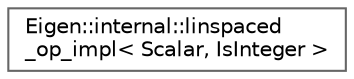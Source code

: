 digraph "Graphical Class Hierarchy"
{
 // LATEX_PDF_SIZE
  bgcolor="transparent";
  edge [fontname=Helvetica,fontsize=10,labelfontname=Helvetica,labelfontsize=10];
  node [fontname=Helvetica,fontsize=10,shape=box,height=0.2,width=0.4];
  rankdir="LR";
  Node0 [id="Node000000",label="Eigen::internal::linspaced\l_op_impl\< Scalar, IsInteger \>",height=0.2,width=0.4,color="grey40", fillcolor="white", style="filled",URL="$structEigen_1_1internal_1_1linspaced__op__impl.html",tooltip=" "];
}
